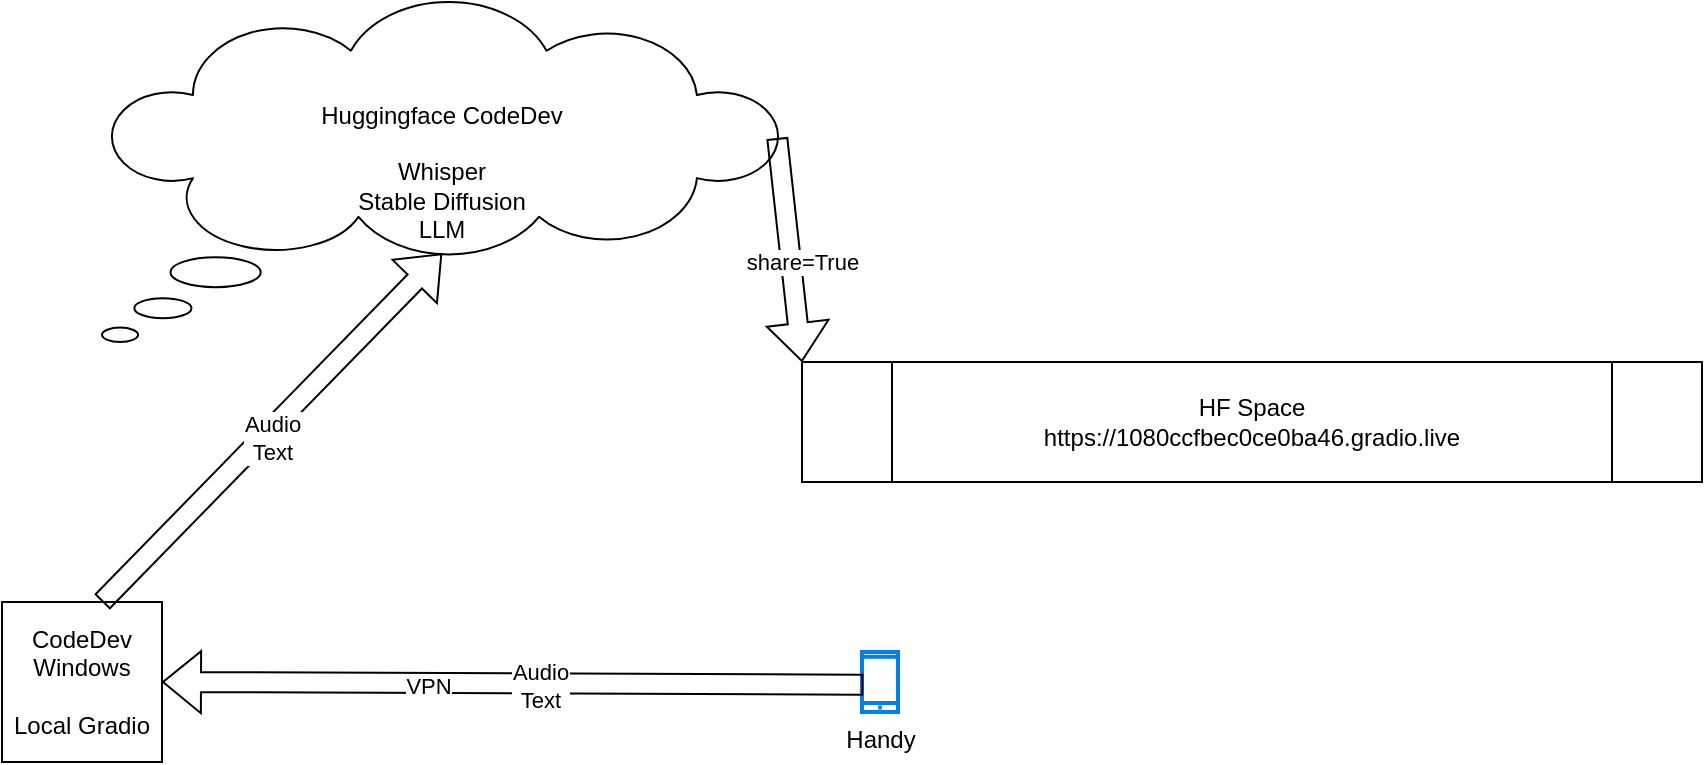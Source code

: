 <mxfile version="22.0.4" type="github">
  <diagram name="Page-1" id="fzvSY9QhXtK3KCnA3hDe">
    <mxGraphModel dx="786" dy="467" grid="1" gridSize="10" guides="1" tooltips="1" connect="1" arrows="1" fold="1" page="1" pageScale="1" pageWidth="850" pageHeight="1100" math="0" shadow="0">
      <root>
        <mxCell id="0" />
        <mxCell id="1" parent="0" />
        <mxCell id="Ad0M3cDXoY3YiaM5X5gs-1" value="CodeDev Windows&lt;br&gt;&lt;br&gt;Local Gradio" style="whiteSpace=wrap;html=1;aspect=fixed;" vertex="1" parent="1">
          <mxGeometry x="150" y="310" width="80" height="80" as="geometry" />
        </mxCell>
        <mxCell id="Ad0M3cDXoY3YiaM5X5gs-2" value="Huggingface CodeDev&lt;br&gt;&lt;br&gt;Whisper&lt;br&gt;Stable Diffusion&lt;br&gt;LLM" style="whiteSpace=wrap;html=1;shape=mxgraph.basic.cloud_callout" vertex="1" parent="1">
          <mxGeometry x="200" y="10" width="340" height="170" as="geometry" />
        </mxCell>
        <mxCell id="Ad0M3cDXoY3YiaM5X5gs-3" value="Handy&lt;br&gt;" style="html=1;verticalLabelPosition=bottom;align=center;labelBackgroundColor=#ffffff;verticalAlign=top;strokeWidth=2;strokeColor=#0080F0;shadow=0;dashed=0;shape=mxgraph.ios7.icons.smartphone;" vertex="1" parent="1">
          <mxGeometry x="580" y="335" width="18" height="30" as="geometry" />
        </mxCell>
        <mxCell id="Ad0M3cDXoY3YiaM5X5gs-4" value="" style="shape=flexArrow;endArrow=classic;html=1;rounded=0;exitX=0.037;exitY=0.544;exitDx=0;exitDy=0;exitPerimeter=0;entryX=1;entryY=0.5;entryDx=0;entryDy=0;" edge="1" parent="1" source="Ad0M3cDXoY3YiaM5X5gs-3" target="Ad0M3cDXoY3YiaM5X5gs-1">
          <mxGeometry width="50" height="50" relative="1" as="geometry">
            <mxPoint x="380" y="270" as="sourcePoint" />
            <mxPoint x="430" y="220" as="targetPoint" />
          </mxGeometry>
        </mxCell>
        <mxCell id="Ad0M3cDXoY3YiaM5X5gs-5" value="VPN&lt;br&gt;" style="edgeLabel;html=1;align=center;verticalAlign=middle;resizable=0;points=[];" vertex="1" connectable="0" parent="Ad0M3cDXoY3YiaM5X5gs-4">
          <mxGeometry x="0.241" y="1" relative="1" as="geometry">
            <mxPoint as="offset" />
          </mxGeometry>
        </mxCell>
        <mxCell id="Ad0M3cDXoY3YiaM5X5gs-6" value="Audio&lt;br&gt;Text&lt;br&gt;" style="edgeLabel;html=1;align=center;verticalAlign=middle;resizable=0;points=[];" vertex="1" connectable="0" parent="Ad0M3cDXoY3YiaM5X5gs-4">
          <mxGeometry x="-0.08" y="1" relative="1" as="geometry">
            <mxPoint as="offset" />
          </mxGeometry>
        </mxCell>
        <mxCell id="Ad0M3cDXoY3YiaM5X5gs-7" value="" style="shape=flexArrow;endArrow=classic;html=1;rounded=0;entryX=0.5;entryY=0.74;entryDx=0;entryDy=0;entryPerimeter=0;" edge="1" parent="1" target="Ad0M3cDXoY3YiaM5X5gs-2">
          <mxGeometry width="50" height="50" relative="1" as="geometry">
            <mxPoint x="200" y="310" as="sourcePoint" />
            <mxPoint x="250" y="260" as="targetPoint" />
          </mxGeometry>
        </mxCell>
        <mxCell id="Ad0M3cDXoY3YiaM5X5gs-8" value="Audio&lt;br&gt;Text" style="edgeLabel;html=1;align=center;verticalAlign=middle;resizable=0;points=[];" vertex="1" connectable="0" parent="Ad0M3cDXoY3YiaM5X5gs-7">
          <mxGeometry x="-0.028" y="-3" relative="1" as="geometry">
            <mxPoint as="offset" />
          </mxGeometry>
        </mxCell>
        <mxCell id="Ad0M3cDXoY3YiaM5X5gs-9" value="" style="shape=flexArrow;endArrow=classic;html=1;rounded=0;exitX=0.993;exitY=0.4;exitDx=0;exitDy=0;exitPerimeter=0;entryX=0;entryY=0;entryDx=0;entryDy=0;" edge="1" parent="1" source="Ad0M3cDXoY3YiaM5X5gs-2" target="Ad0M3cDXoY3YiaM5X5gs-10">
          <mxGeometry width="50" height="50" relative="1" as="geometry">
            <mxPoint x="730" y="140" as="sourcePoint" />
            <mxPoint x="700" y="78" as="targetPoint" />
          </mxGeometry>
        </mxCell>
        <mxCell id="Ad0M3cDXoY3YiaM5X5gs-11" value="share=True" style="edgeLabel;html=1;align=center;verticalAlign=middle;resizable=0;points=[];" vertex="1" connectable="0" parent="Ad0M3cDXoY3YiaM5X5gs-9">
          <mxGeometry x="-0.329" y="1" relative="1" as="geometry">
            <mxPoint x="7" y="24" as="offset" />
          </mxGeometry>
        </mxCell>
        <mxCell id="Ad0M3cDXoY3YiaM5X5gs-10" value="HF Space&lt;br&gt;https://1080ccfbec0ce0ba46.gradio.live" style="shape=process;whiteSpace=wrap;html=1;backgroundOutline=1;" vertex="1" parent="1">
          <mxGeometry x="550" y="190" width="450" height="60" as="geometry" />
        </mxCell>
      </root>
    </mxGraphModel>
  </diagram>
</mxfile>
